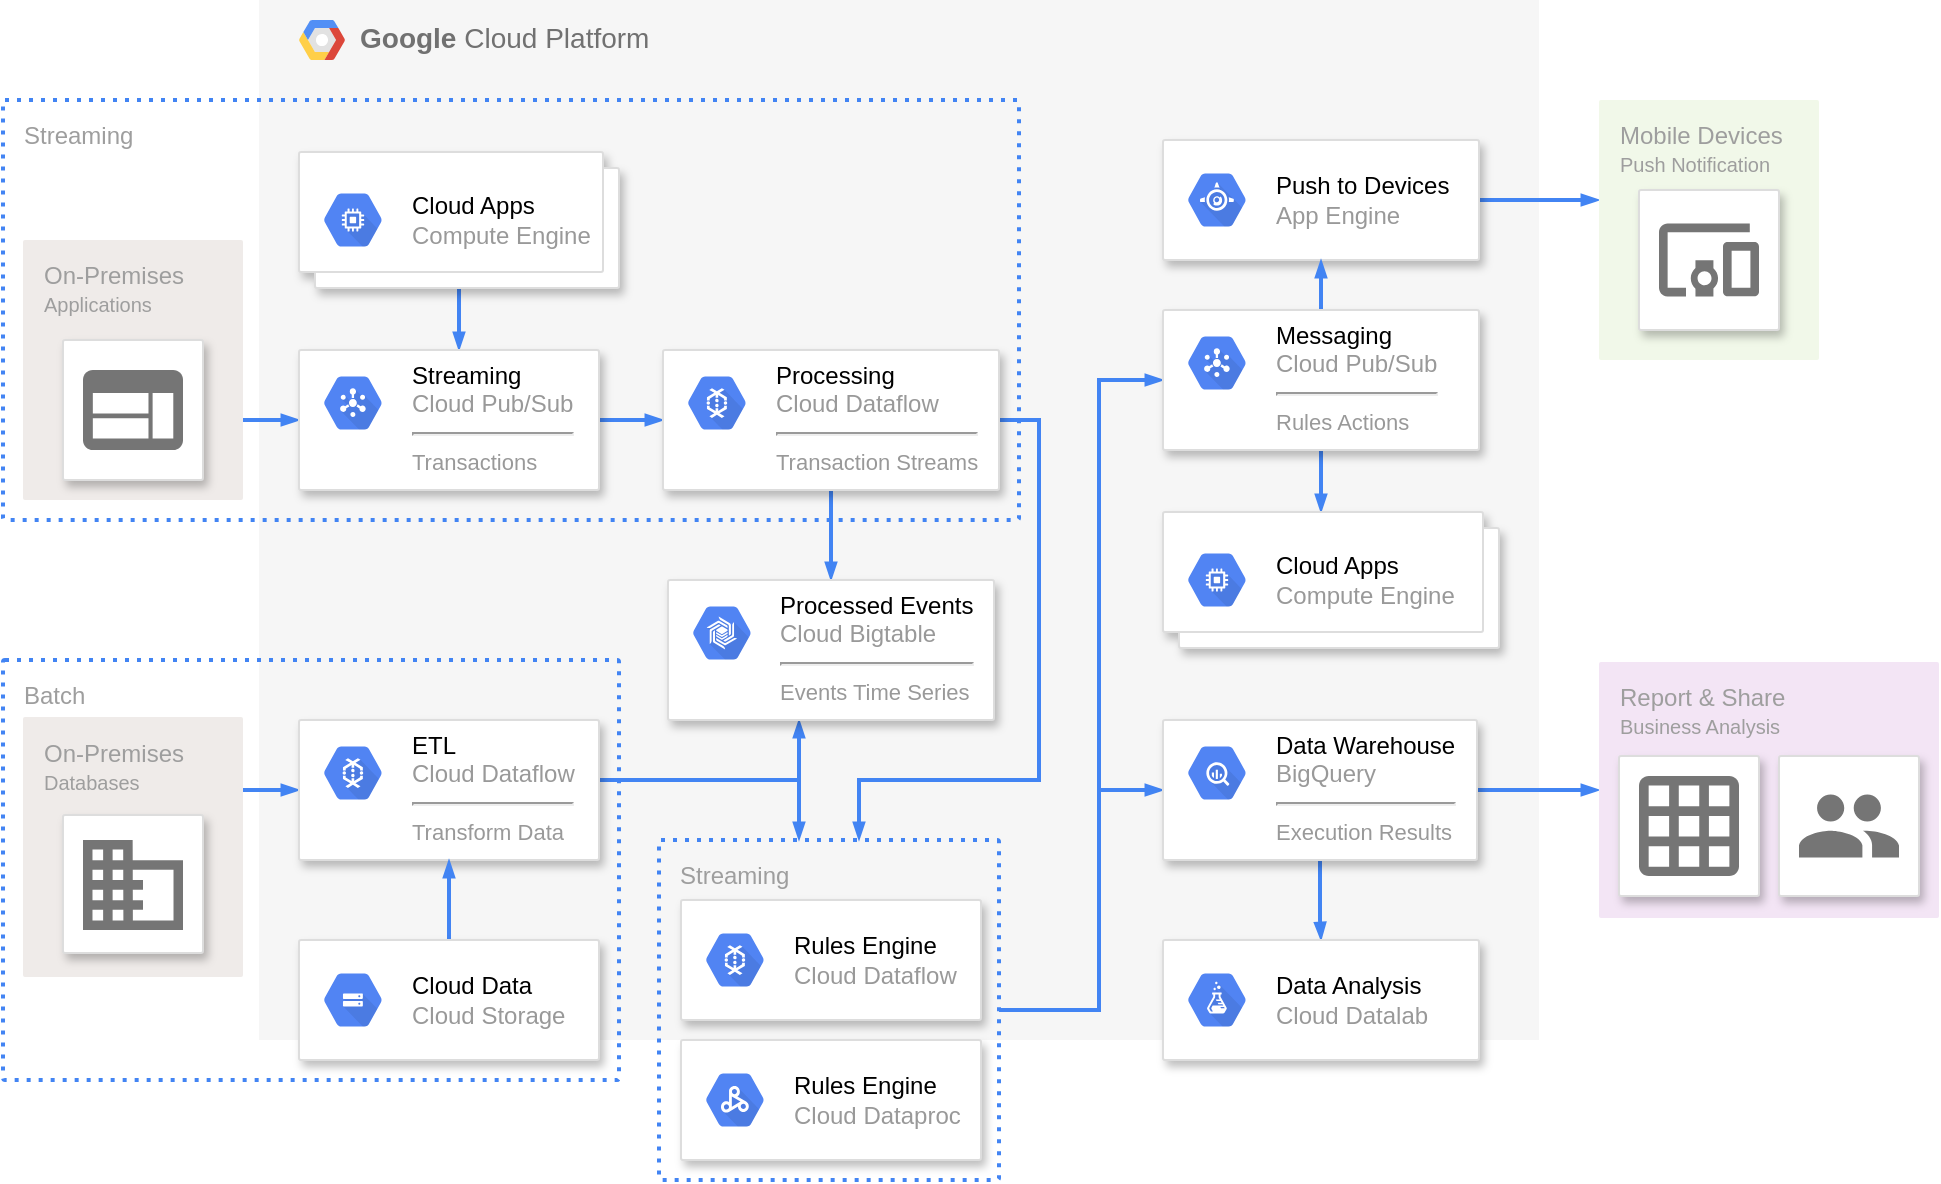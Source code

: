 <mxfile version="13.7.3" type="github"><diagram id="d1ab7348-05c3-a1e3-ca4d-12c340fd6b49" name="Page-1"><mxGraphModel dx="1422" dy="715" grid="1" gridSize="10" guides="1" tooltips="1" connect="1" arrows="1" fold="1" page="1" pageScale="1" pageWidth="1169" pageHeight="827" background="#ffffff" math="0" shadow="0"><root><mxCell id="0"/><mxCell id="1" parent="0"/><mxCell id="2" value="&lt;b&gt;Google &lt;/b&gt;Cloud Platform" style="fillColor=#F6F6F6;strokeColor=none;shadow=0;gradientColor=none;fontSize=14;align=left;spacing=10;fontColor=#717171;9E9E9E;verticalAlign=top;spacingTop=-4;fontStyle=0;spacingLeft=40;html=1;" parent="1" vertex="1"><mxGeometry x="228.5" y="45" width="640" height="520" as="geometry"/></mxCell><mxCell id="3" value="" style="shape=mxgraph.gcp2.google_cloud_platform;fillColor=#F6F6F6;strokeColor=none;shadow=0;gradientColor=none;" parent="2" vertex="1"><mxGeometry width="23" height="20" relative="1" as="geometry"><mxPoint x="20" y="10" as="offset"/></mxGeometry></mxCell><mxCell id="406" style="edgeStyle=orthogonalEdgeStyle;rounded=0;html=1;dashed=0;labelBackgroundColor=none;startArrow=none;startFill=0;startSize=4;endArrow=blockThin;endFill=1;endSize=4;strokeColor=#4284F3;strokeWidth=2;fontSize=12;" parent="1" source="371" target="384" edge="1"><mxGeometry relative="1" as="geometry"><Array as="points"><mxPoint x="648.5" y="550"/><mxPoint x="648.5" y="440"/></Array></mxGeometry></mxCell><mxCell id="407" style="edgeStyle=orthogonalEdgeStyle;rounded=0;html=1;dashed=0;labelBackgroundColor=none;startArrow=none;startFill=0;startSize=4;endArrow=blockThin;endFill=1;endSize=4;strokeColor=#4284F3;strokeWidth=2;fontSize=12;" parent="1" source="371" target="380" edge="1"><mxGeometry relative="1" as="geometry"><Array as="points"><mxPoint x="648.5" y="550"/><mxPoint x="648.5" y="235"/></Array></mxGeometry></mxCell><mxCell id="371" value="Streaming" style="rounded=1;absoluteArcSize=1;arcSize=2;html=1;strokeColor=#4284F3;gradientColor=none;shadow=0;dashed=1;fontSize=12;fontColor=#9E9E9E;align=left;verticalAlign=top;spacing=10;spacingTop=-4;fillColor=none;dashPattern=1 2;strokeWidth=2;" parent="1" vertex="1"><mxGeometry x="428.5" y="465" width="170" height="170" as="geometry"/></mxCell><mxCell id="341" value="Streaming" style="rounded=1;absoluteArcSize=1;arcSize=2;html=1;strokeColor=#4284F3;gradientColor=none;shadow=0;dashed=1;fontSize=12;fontColor=#9E9E9E;align=left;verticalAlign=top;spacing=10;spacingTop=-4;fillColor=none;dashPattern=1 2;strokeWidth=2;" parent="1" vertex="1"><mxGeometry x="100.5" y="95" width="508" height="210" as="geometry"/></mxCell><mxCell id="397" style="edgeStyle=orthogonalEdgeStyle;rounded=0;html=1;dashed=0;labelBackgroundColor=none;startArrow=none;startFill=0;startSize=4;endArrow=blockThin;endFill=1;endSize=4;strokeColor=#4284F3;strokeWidth=2;fontSize=12;" parent="1" source="340" target="361" edge="1"><mxGeometry relative="1" as="geometry"><Array as="points"><mxPoint x="234.5" y="255"/><mxPoint x="234.5" y="255"/></Array></mxGeometry></mxCell><mxCell id="340" value="On-Premises&lt;br&gt;&lt;font style=&quot;font-size: 10px&quot;&gt;Applications&lt;/font&gt;&lt;br&gt;" style="rounded=1;absoluteArcSize=1;arcSize=2;html=1;strokeColor=none;gradientColor=none;shadow=0;dashed=0;fontSize=12;fontColor=#9E9E9E;align=left;verticalAlign=top;spacing=10;spacingTop=-4;fillColor=#EFEBE9;" parent="1" vertex="1"><mxGeometry x="110.5" y="165" width="110" height="130" as="geometry"/></mxCell><mxCell id="338" value="" style="strokeColor=#dddddd;fillColor=#ffffff;shadow=1;strokeWidth=1;rounded=1;absoluteArcSize=1;arcSize=2;labelPosition=center;verticalLabelPosition=middle;align=center;verticalAlign=bottom;spacingLeft=0;fontColor=#999999;fontSize=12;whiteSpace=wrap;spacingBottom=2;html=1;" parent="1" vertex="1"><mxGeometry x="130.5" y="215" width="70" height="70" as="geometry"/></mxCell><mxCell id="339" value="" style="dashed=0;connectable=0;html=1;fillColor=#757575;strokeColor=none;shape=mxgraph.gcp2.application;part=1;" parent="338" vertex="1"><mxGeometry x="0.5" width="50" height="40" relative="1" as="geometry"><mxPoint x="-25" y="15" as="offset"/></mxGeometry></mxCell><mxCell id="355" value="Batch" style="rounded=1;absoluteArcSize=1;arcSize=2;html=1;strokeColor=#4284F3;gradientColor=none;shadow=0;dashed=1;fontSize=12;fontColor=#9E9E9E;align=left;verticalAlign=top;spacing=10;spacingTop=-4;fillColor=none;dashPattern=1 2;strokeWidth=2;" parent="1" vertex="1"><mxGeometry x="100.5" y="375" width="308" height="210" as="geometry"/></mxCell><mxCell id="401" style="edgeStyle=orthogonalEdgeStyle;rounded=0;html=1;dashed=0;labelBackgroundColor=none;startArrow=none;startFill=0;startSize=4;endArrow=blockThin;endFill=1;endSize=4;strokeColor=#4284F3;strokeWidth=2;fontSize=12;" parent="1" source="356" target="365" edge="1"><mxGeometry relative="1" as="geometry"><Array as="points"><mxPoint x="228.5" y="440"/><mxPoint x="228.5" y="440"/></Array></mxGeometry></mxCell><mxCell id="356" value="On-Premises&lt;br&gt;&lt;font style=&quot;font-size: 10px&quot;&gt;Databases&lt;/font&gt;&lt;br&gt;" style="rounded=1;absoluteArcSize=1;arcSize=2;html=1;strokeColor=none;gradientColor=none;shadow=0;dashed=0;fontSize=12;fontColor=#9E9E9E;align=left;verticalAlign=top;spacing=10;spacingTop=-4;fillColor=#EFEBE9;" parent="1" vertex="1"><mxGeometry x="110.5" y="403.5" width="110" height="130" as="geometry"/></mxCell><mxCell id="357" value="" style="strokeColor=#dddddd;fillColor=#ffffff;shadow=1;strokeWidth=1;rounded=1;absoluteArcSize=1;arcSize=2;labelPosition=center;verticalLabelPosition=middle;align=center;verticalAlign=bottom;spacingLeft=0;fontColor=#999999;fontSize=12;whiteSpace=wrap;spacingBottom=2;html=1;" parent="1" vertex="1"><mxGeometry x="130.5" y="452.5" width="70" height="69" as="geometry"/></mxCell><mxCell id="358" value="" style="dashed=0;connectable=0;html=1;fillColor=#757575;strokeColor=none;shape=mxgraph.gcp2.database;part=1;" parent="357" vertex="1"><mxGeometry x="0.5" width="50" height="45" relative="1" as="geometry"><mxPoint x="-25" y="12.5" as="offset"/></mxGeometry></mxCell><mxCell id="398" style="edgeStyle=orthogonalEdgeStyle;rounded=0;html=1;dashed=0;labelBackgroundColor=none;startArrow=none;startFill=0;startSize=4;endArrow=blockThin;endFill=1;endSize=4;strokeColor=#4284F3;strokeWidth=2;fontSize=12;" parent="1" source="359" target="361" edge="1"><mxGeometry relative="1" as="geometry"><Array as="points"><mxPoint x="328.5" y="215"/><mxPoint x="328.5" y="215"/></Array></mxGeometry></mxCell><mxCell id="359" value="" style="shape=mxgraph.gcp2.doubleRect;strokeColor=#dddddd;fillColor=#ffffff;shadow=1;strokeWidth=1;fontSize=12;fontColor=#9E9E9E;align=center;html=1;" parent="1" vertex="1"><mxGeometry x="248.5" y="121" width="160" height="68" as="geometry"/></mxCell><mxCell id="360" value="&lt;font color=&quot;#000000&quot;&gt;Cloud Apps&lt;/font&gt;&lt;br&gt;Compute Engine" style="dashed=0;connectable=0;html=1;fillColor=#5184F3;strokeColor=none;shape=mxgraph.gcp2.hexIcon;prIcon=compute_engine;part=1;labelPosition=right;verticalLabelPosition=middle;align=left;verticalAlign=middle;spacingLeft=5;fontColor=#999999;fontSize=12;" parent="359" vertex="1"><mxGeometry y="0.5" width="44" height="39" relative="1" as="geometry"><mxPoint x="5" y="-19.5" as="offset"/></mxGeometry></mxCell><mxCell id="399" style="edgeStyle=orthogonalEdgeStyle;rounded=0;html=1;dashed=0;labelBackgroundColor=none;startArrow=none;startFill=0;startSize=4;endArrow=blockThin;endFill=1;endSize=4;strokeColor=#4284F3;strokeWidth=2;fontSize=12;" parent="1" source="361" target="363" edge="1"><mxGeometry relative="1" as="geometry"/></mxCell><mxCell id="361" value="" style="strokeColor=#dddddd;fillColor=#ffffff;shadow=1;strokeWidth=1;rounded=1;absoluteArcSize=1;arcSize=2;fontSize=12;fontColor=#9E9E9E;align=center;html=1;" parent="1" vertex="1"><mxGeometry x="248.5" y="220" width="150" height="70" as="geometry"/></mxCell><mxCell id="362" value="&lt;font color=&quot;#000000&quot;&gt;Streaming&lt;/font&gt;&lt;br&gt;Cloud Pub/Sub&lt;hr&gt;&lt;font style=&quot;font-size: 11px&quot;&gt;Transactions&lt;/font&gt;" style="dashed=0;connectable=0;html=1;fillColor=#5184F3;strokeColor=none;shape=mxgraph.gcp2.hexIcon;prIcon=cloud_pubsub;part=1;labelPosition=right;verticalLabelPosition=middle;align=left;verticalAlign=top;spacingLeft=5;fontColor=#999999;fontSize=12;spacingTop=-8;" parent="361" vertex="1"><mxGeometry width="44" height="39" relative="1" as="geometry"><mxPoint x="5" y="7" as="offset"/></mxGeometry></mxCell><mxCell id="400" style="edgeStyle=orthogonalEdgeStyle;rounded=0;html=1;exitX=0.5;exitY=1;dashed=0;labelBackgroundColor=none;startArrow=none;startFill=0;startSize=4;endArrow=blockThin;endFill=1;endSize=4;strokeColor=#4284F3;strokeWidth=2;fontSize=12;" parent="1" source="363" target="369" edge="1"><mxGeometry relative="1" as="geometry"/></mxCell><mxCell id="405" style="edgeStyle=orthogonalEdgeStyle;rounded=0;html=1;dashed=0;labelBackgroundColor=none;startArrow=none;startFill=0;startSize=4;endArrow=blockThin;endFill=1;endSize=4;strokeColor=#4284F3;strokeWidth=2;fontSize=12;" parent="1" source="363" target="371" edge="1"><mxGeometry relative="1" as="geometry"><Array as="points"><mxPoint x="618.5" y="255"/><mxPoint x="618.5" y="435"/><mxPoint x="528.5" y="435"/></Array></mxGeometry></mxCell><mxCell id="363" value="" style="strokeColor=#dddddd;fillColor=#ffffff;shadow=1;strokeWidth=1;rounded=1;absoluteArcSize=1;arcSize=2;fontSize=12;fontColor=#9E9E9E;align=center;html=1;" parent="1" vertex="1"><mxGeometry x="430.5" y="220" width="168" height="70" as="geometry"/></mxCell><mxCell id="364" value="&lt;font color=&quot;#000000&quot;&gt;Processing&lt;/font&gt;&lt;br&gt;Cloud Dataflow&lt;hr&gt;&lt;font style=&quot;font-size: 11px&quot;&gt;Transaction Streams&lt;/font&gt;" style="dashed=0;connectable=0;html=1;fillColor=#5184F3;strokeColor=none;shape=mxgraph.gcp2.hexIcon;prIcon=cloud_dataflow;part=1;labelPosition=right;verticalLabelPosition=middle;align=left;verticalAlign=top;spacingLeft=5;fontColor=#999999;fontSize=12;spacingTop=-8;" parent="363" vertex="1"><mxGeometry width="44" height="39" relative="1" as="geometry"><mxPoint x="5" y="7" as="offset"/></mxGeometry></mxCell><mxCell id="403" style="edgeStyle=orthogonalEdgeStyle;rounded=0;html=1;dashed=0;labelBackgroundColor=none;startArrow=none;startFill=0;startSize=4;endArrow=blockThin;endFill=1;endSize=4;strokeColor=#4284F3;strokeWidth=2;fontSize=12;" parent="1" source="365" target="371" edge="1"><mxGeometry relative="1" as="geometry"><Array as="points"><mxPoint x="498.5" y="435"/></Array></mxGeometry></mxCell><mxCell id="404" style="edgeStyle=orthogonalEdgeStyle;rounded=0;html=1;dashed=0;labelBackgroundColor=none;startArrow=none;startFill=0;startSize=4;endArrow=blockThin;endFill=1;endSize=4;strokeColor=#4284F3;strokeWidth=2;fontSize=12;" parent="1" source="365" target="369" edge="1"><mxGeometry relative="1" as="geometry"><Array as="points"><mxPoint x="498.5" y="435"/></Array></mxGeometry></mxCell><mxCell id="365" value="" style="strokeColor=#dddddd;fillColor=#ffffff;shadow=1;strokeWidth=1;rounded=1;absoluteArcSize=1;arcSize=2;fontSize=12;fontColor=#9E9E9E;align=center;html=1;" parent="1" vertex="1"><mxGeometry x="248.5" y="405" width="150" height="70" as="geometry"/></mxCell><mxCell id="366" value="&lt;font color=&quot;#000000&quot;&gt;ETL&lt;/font&gt;&lt;br&gt;Cloud Dataflow&lt;hr&gt;&lt;font style=&quot;font-size: 11px&quot;&gt;Transform Data&lt;/font&gt;" style="dashed=0;connectable=0;html=1;fillColor=#5184F3;strokeColor=none;shape=mxgraph.gcp2.hexIcon;prIcon=cloud_dataflow;part=1;labelPosition=right;verticalLabelPosition=middle;align=left;verticalAlign=top;spacingLeft=5;fontColor=#999999;fontSize=12;spacingTop=-8;" parent="365" vertex="1"><mxGeometry width="44" height="39" relative="1" as="geometry"><mxPoint x="5" y="7" as="offset"/></mxGeometry></mxCell><mxCell id="402" style="edgeStyle=orthogonalEdgeStyle;rounded=0;html=1;exitX=0.5;exitY=0;dashed=0;labelBackgroundColor=none;startArrow=none;startFill=0;startSize=4;endArrow=blockThin;endFill=1;endSize=4;strokeColor=#4284F3;strokeWidth=2;fontSize=12;" parent="1" source="367" target="365" edge="1"><mxGeometry relative="1" as="geometry"/></mxCell><mxCell id="367" value="" style="strokeColor=#dddddd;fillColor=#ffffff;shadow=1;strokeWidth=1;rounded=1;absoluteArcSize=1;arcSize=2;fontSize=12;fontColor=#9E9E9E;align=center;html=1;" parent="1" vertex="1"><mxGeometry x="248.5" y="515" width="150" height="60" as="geometry"/></mxCell><mxCell id="368" value="&lt;font color=&quot;#000000&quot;&gt;Cloud Data&lt;/font&gt;&lt;br&gt;Cloud Storage" style="dashed=0;connectable=0;html=1;fillColor=#5184F3;strokeColor=none;shape=mxgraph.gcp2.hexIcon;prIcon=cloud_storage;part=1;labelPosition=right;verticalLabelPosition=middle;align=left;verticalAlign=middle;spacingLeft=5;fontColor=#999999;fontSize=12;" parent="367" vertex="1"><mxGeometry y="0.5" width="44" height="39" relative="1" as="geometry"><mxPoint x="5" y="-19.5" as="offset"/></mxGeometry></mxCell><mxCell id="369" value="" style="strokeColor=#dddddd;fillColor=#ffffff;shadow=1;strokeWidth=1;rounded=1;absoluteArcSize=1;arcSize=2;fontSize=12;fontColor=#9E9E9E;align=center;html=1;" parent="1" vertex="1"><mxGeometry x="433" y="335" width="163" height="70" as="geometry"/></mxCell><mxCell id="370" value="&lt;font color=&quot;#000000&quot;&gt;Processed Events&lt;/font&gt;&lt;br&gt;Cloud Bigtable&lt;hr&gt;&lt;font style=&quot;font-size: 11px&quot;&gt;Events Time Series&lt;/font&gt;" style="dashed=0;connectable=0;html=1;fillColor=#5184F3;strokeColor=none;shape=mxgraph.gcp2.hexIcon;prIcon=cloud_bigtable;part=1;labelPosition=right;verticalLabelPosition=middle;align=left;verticalAlign=top;spacingLeft=5;fontColor=#999999;fontSize=12;spacingTop=-8;" parent="369" vertex="1"><mxGeometry width="44" height="39" relative="1" as="geometry"><mxPoint x="5" y="7" as="offset"/></mxGeometry></mxCell><mxCell id="372" value="" style="strokeColor=#dddddd;fillColor=#ffffff;shadow=1;strokeWidth=1;rounded=1;absoluteArcSize=1;arcSize=2;fontSize=12;fontColor=#9E9E9E;align=center;html=1;" parent="1" vertex="1"><mxGeometry x="439.5" y="495" width="150" height="60" as="geometry"/></mxCell><mxCell id="373" value="&lt;font color=&quot;#000000&quot;&gt;Rules Engine&lt;/font&gt;&lt;br&gt;Cloud Dataflow" style="dashed=0;connectable=0;html=1;fillColor=#5184F3;strokeColor=none;shape=mxgraph.gcp2.hexIcon;prIcon=cloud_dataflow;part=1;labelPosition=right;verticalLabelPosition=middle;align=left;verticalAlign=middle;spacingLeft=5;fontColor=#999999;fontSize=12;" parent="372" vertex="1"><mxGeometry y="0.5" width="44" height="39" relative="1" as="geometry"><mxPoint x="5" y="-19.5" as="offset"/></mxGeometry></mxCell><mxCell id="374" value="" style="strokeColor=#dddddd;fillColor=#ffffff;shadow=1;strokeWidth=1;rounded=1;absoluteArcSize=1;arcSize=2;fontSize=12;fontColor=#9E9E9E;align=center;html=1;" parent="1" vertex="1"><mxGeometry x="439.5" y="565" width="150" height="60" as="geometry"/></mxCell><mxCell id="375" value="&lt;font color=&quot;#000000&quot;&gt;Rules Engine&lt;/font&gt;&lt;br&gt;Cloud Dataproc" style="dashed=0;connectable=0;html=1;fillColor=#5184F3;strokeColor=none;shape=mxgraph.gcp2.hexIcon;prIcon=cloud_dataproc;part=1;labelPosition=right;verticalLabelPosition=middle;align=left;verticalAlign=middle;spacingLeft=5;fontColor=#999999;fontSize=12;" parent="374" vertex="1"><mxGeometry y="0.5" width="44" height="39" relative="1" as="geometry"><mxPoint x="5" y="-19.5" as="offset"/></mxGeometry></mxCell><mxCell id="408" style="edgeStyle=orthogonalEdgeStyle;rounded=0;html=1;dashed=0;labelBackgroundColor=none;startArrow=none;startFill=0;startSize=4;endArrow=blockThin;endFill=1;endSize=4;strokeColor=#4284F3;strokeWidth=2;fontSize=12;" parent="1" source="376" target="388" edge="1"><mxGeometry relative="1" as="geometry"><Array as="points"><mxPoint x="888.5" y="145"/><mxPoint x="888.5" y="145"/></Array></mxGeometry></mxCell><mxCell id="376" value="" style="strokeColor=#dddddd;fillColor=#ffffff;shadow=1;strokeWidth=1;rounded=1;absoluteArcSize=1;arcSize=2;fontSize=12;fontColor=#9E9E9E;align=center;html=1;" parent="1" vertex="1"><mxGeometry x="680.5" y="115" width="158" height="60" as="geometry"/></mxCell><mxCell id="377" value="&lt;font color=&quot;#000000&quot;&gt;Push to Devices&lt;/font&gt;&lt;br&gt;App Engine" style="dashed=0;connectable=0;html=1;fillColor=#5184F3;strokeColor=none;shape=mxgraph.gcp2.hexIcon;prIcon=app_engine;part=1;labelPosition=right;verticalLabelPosition=middle;align=left;verticalAlign=middle;spacingLeft=5;fontColor=#999999;fontSize=12;" parent="376" vertex="1"><mxGeometry y="0.5" width="44" height="39" relative="1" as="geometry"><mxPoint x="5" y="-19.5" as="offset"/></mxGeometry></mxCell><mxCell id="409" style="edgeStyle=orthogonalEdgeStyle;rounded=0;html=1;dashed=0;labelBackgroundColor=none;startArrow=none;startFill=0;startSize=4;endArrow=blockThin;endFill=1;endSize=4;strokeColor=#4284F3;strokeWidth=2;fontSize=12;" parent="1" source="380" target="376" edge="1"><mxGeometry relative="1" as="geometry"/></mxCell><mxCell id="410" style="edgeStyle=orthogonalEdgeStyle;rounded=0;html=1;dashed=0;labelBackgroundColor=none;startArrow=none;startFill=0;startSize=4;endArrow=blockThin;endFill=1;endSize=4;strokeColor=#4284F3;strokeWidth=2;fontSize=12;" parent="1" source="380" target="382" edge="1"><mxGeometry relative="1" as="geometry"><Array as="points"><mxPoint x="759.5" y="295"/><mxPoint x="759.5" y="295"/></Array></mxGeometry></mxCell><mxCell id="380" value="" style="strokeColor=#dddddd;fillColor=#ffffff;shadow=1;strokeWidth=1;rounded=1;absoluteArcSize=1;arcSize=2;fontSize=12;fontColor=#9E9E9E;align=center;html=1;" parent="1" vertex="1"><mxGeometry x="680.5" y="200" width="158" height="70" as="geometry"/></mxCell><mxCell id="381" value="&lt;font color=&quot;#000000&quot;&gt;Messaging&lt;/font&gt;&lt;br&gt;Cloud Pub/Sub&lt;hr&gt;&lt;font style=&quot;font-size: 11px&quot;&gt;Rules Actions&lt;/font&gt;" style="dashed=0;connectable=0;html=1;fillColor=#5184F3;strokeColor=none;shape=mxgraph.gcp2.hexIcon;prIcon=cloud_pubsub;part=1;labelPosition=right;verticalLabelPosition=middle;align=left;verticalAlign=top;spacingLeft=5;fontColor=#999999;fontSize=12;spacingTop=-8;" parent="380" vertex="1"><mxGeometry width="44" height="39" relative="1" as="geometry"><mxPoint x="5" y="7" as="offset"/></mxGeometry></mxCell><mxCell id="382" value="" style="shape=mxgraph.gcp2.doubleRect;strokeColor=#dddddd;fillColor=#ffffff;shadow=1;strokeWidth=1;fontSize=12;fontColor=#9E9E9E;align=center;html=1;" parent="1" vertex="1"><mxGeometry x="680.5" y="301" width="168" height="68" as="geometry"/></mxCell><mxCell id="383" value="&lt;font color=&quot;#000000&quot;&gt;Cloud Apps&lt;/font&gt;&lt;br&gt;Compute Engine" style="dashed=0;connectable=0;html=1;fillColor=#5184F3;strokeColor=none;shape=mxgraph.gcp2.hexIcon;prIcon=compute_engine;part=1;labelPosition=right;verticalLabelPosition=middle;align=left;verticalAlign=middle;spacingLeft=5;fontColor=#999999;fontSize=12;" parent="382" vertex="1"><mxGeometry y="0.5" width="44" height="39" relative="1" as="geometry"><mxPoint x="5" y="-19.5" as="offset"/></mxGeometry></mxCell><mxCell id="411" style="edgeStyle=orthogonalEdgeStyle;rounded=0;html=1;dashed=0;labelBackgroundColor=none;startArrow=none;startFill=0;startSize=4;endArrow=blockThin;endFill=1;endSize=4;strokeColor=#4284F3;strokeWidth=2;fontSize=12;" parent="1" source="384" target="391" edge="1"><mxGeometry relative="1" as="geometry"/></mxCell><mxCell id="412" style="edgeStyle=orthogonalEdgeStyle;rounded=0;html=1;dashed=0;labelBackgroundColor=none;startArrow=none;startFill=0;startSize=4;endArrow=blockThin;endFill=1;endSize=4;strokeColor=#4284F3;strokeWidth=2;fontSize=12;" parent="1" source="384" target="386" edge="1"><mxGeometry relative="1" as="geometry"><Array as="points"><mxPoint x="759.5" y="505"/><mxPoint x="759.5" y="505"/></Array></mxGeometry></mxCell><mxCell id="384" value="" style="strokeColor=#dddddd;fillColor=#ffffff;shadow=1;strokeWidth=1;rounded=1;absoluteArcSize=1;arcSize=2;fontSize=12;fontColor=#9E9E9E;align=center;html=1;" parent="1" vertex="1"><mxGeometry x="680.5" y="405" width="157" height="70" as="geometry"/></mxCell><mxCell id="385" value="&lt;font color=&quot;#000000&quot;&gt;Data Warehouse&lt;/font&gt;&lt;br&gt;BigQuery&lt;hr&gt;&lt;font style=&quot;font-size: 11px&quot;&gt;Execution Results&lt;/font&gt;" style="dashed=0;connectable=0;html=1;fillColor=#5184F3;strokeColor=none;shape=mxgraph.gcp2.hexIcon;prIcon=bigquery;part=1;labelPosition=right;verticalLabelPosition=middle;align=left;verticalAlign=top;spacingLeft=5;fontColor=#999999;fontSize=12;spacingTop=-8;" parent="384" vertex="1"><mxGeometry width="44" height="39" relative="1" as="geometry"><mxPoint x="5" y="7" as="offset"/></mxGeometry></mxCell><mxCell id="386" value="" style="strokeColor=#dddddd;fillColor=#ffffff;shadow=1;strokeWidth=1;rounded=1;absoluteArcSize=1;arcSize=2;fontSize=12;fontColor=#9E9E9E;align=center;html=1;" parent="1" vertex="1"><mxGeometry x="680.5" y="515" width="158" height="60" as="geometry"/></mxCell><mxCell id="387" value="&lt;font color=&quot;#000000&quot;&gt;Data Analysis&lt;/font&gt;&lt;br&gt;Cloud Datalab" style="dashed=0;connectable=0;html=1;fillColor=#5184F3;strokeColor=none;shape=mxgraph.gcp2.hexIcon;prIcon=cloud_datalab;part=1;labelPosition=right;verticalLabelPosition=middle;align=left;verticalAlign=middle;spacingLeft=5;fontColor=#999999;fontSize=12;" parent="386" vertex="1"><mxGeometry y="0.5" width="44" height="39" relative="1" as="geometry"><mxPoint x="5" y="-19.5" as="offset"/></mxGeometry></mxCell><mxCell id="388" value="Mobile Devices&lt;br&gt;&lt;font style=&quot;font-size: 10px&quot;&gt;Push Notification&lt;/font&gt;&lt;br&gt;" style="rounded=1;absoluteArcSize=1;arcSize=2;html=1;strokeColor=none;gradientColor=none;shadow=0;dashed=0;fontSize=12;fontColor=#9E9E9E;align=left;verticalAlign=top;spacing=10;spacingTop=-4;fillColor=#F1F8E9;" parent="1" vertex="1"><mxGeometry x="898.5" y="95" width="110" height="130" as="geometry"/></mxCell><mxCell id="389" value="" style="strokeColor=#dddddd;fillColor=#ffffff;shadow=1;strokeWidth=1;rounded=1;absoluteArcSize=1;arcSize=2;labelPosition=center;verticalLabelPosition=middle;align=center;verticalAlign=bottom;spacingLeft=0;fontColor=#999999;fontSize=12;whiteSpace=wrap;spacingBottom=2;html=1;" parent="1" vertex="1"><mxGeometry x="918.5" y="140" width="70" height="70" as="geometry"/></mxCell><mxCell id="390" value="" style="dashed=0;connectable=0;html=1;fillColor=#757575;strokeColor=none;shape=mxgraph.gcp2.mobile_devices;part=1;" parent="389" vertex="1"><mxGeometry x="0.5" width="50" height="36.5" relative="1" as="geometry"><mxPoint x="-25" y="16.75" as="offset"/></mxGeometry></mxCell><mxCell id="391" value="Report &amp;amp; Share&lt;br&gt;&lt;font style=&quot;font-size: 10px&quot;&gt;Business Analysis&lt;/font&gt;&lt;br&gt;" style="rounded=1;absoluteArcSize=1;arcSize=2;html=1;strokeColor=none;gradientColor=none;shadow=0;dashed=0;fontSize=12;fontColor=#9E9E9E;align=left;verticalAlign=top;spacing=10;spacingTop=-4;fillColor=#F3E5F5;" parent="1" vertex="1"><mxGeometry x="898.5" y="376" width="170" height="128" as="geometry"/></mxCell><mxCell id="392" value="" style="strokeColor=#dddddd;fillColor=#ffffff;shadow=1;strokeWidth=1;rounded=1;absoluteArcSize=1;arcSize=2;labelPosition=center;verticalLabelPosition=middle;align=center;verticalAlign=bottom;spacingLeft=0;fontColor=#999999;fontSize=12;whiteSpace=wrap;spacingBottom=2;html=1;" parent="1" vertex="1"><mxGeometry x="908.5" y="423" width="70" height="70" as="geometry"/></mxCell><mxCell id="393" value="" style="dashed=0;connectable=0;html=1;fillColor=#757575;strokeColor=none;shape=mxgraph.gcp2.report;part=1;" parent="392" vertex="1"><mxGeometry x="0.5" width="50" height="50" relative="1" as="geometry"><mxPoint x="-25" y="10" as="offset"/></mxGeometry></mxCell><mxCell id="394" value="" style="strokeColor=#dddddd;fillColor=#ffffff;shadow=1;strokeWidth=1;rounded=1;absoluteArcSize=1;arcSize=2;labelPosition=center;verticalLabelPosition=middle;align=center;verticalAlign=bottom;spacingLeft=0;fontColor=#999999;fontSize=12;whiteSpace=wrap;spacingBottom=2;html=1;" parent="1" vertex="1"><mxGeometry x="988.5" y="423" width="70" height="70" as="geometry"/></mxCell><mxCell id="395" value="" style="dashed=0;connectable=0;html=1;fillColor=#757575;strokeColor=none;shape=mxgraph.gcp2.users;part=1;" parent="394" vertex="1"><mxGeometry x="0.5" width="50" height="31.5" relative="1" as="geometry"><mxPoint x="-25" y="19.25" as="offset"/></mxGeometry></mxCell></root></mxGraphModel></diagram></mxfile>